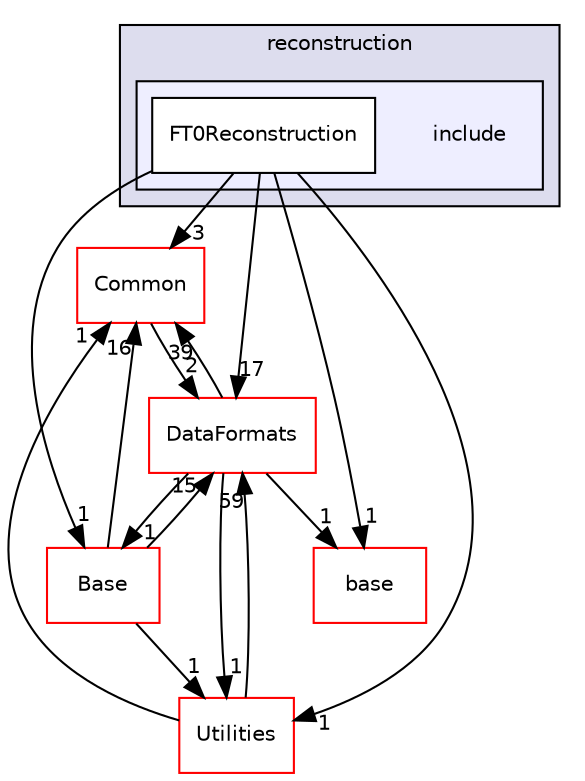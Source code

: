digraph "/home/travis/build/AliceO2Group/AliceO2/Detectors/FIT/FT0/reconstruction/include" {
  bgcolor=transparent;
  compound=true
  node [ fontsize="10", fontname="Helvetica"];
  edge [ labelfontsize="10", labelfontname="Helvetica"];
  subgraph clusterdir_ca639a046a87a9287b3468a6ba2bbef1 {
    graph [ bgcolor="#ddddee", pencolor="black", label="reconstruction" fontname="Helvetica", fontsize="10", URL="dir_ca639a046a87a9287b3468a6ba2bbef1.html"]
  subgraph clusterdir_ee46b747e1abe6c555594e61ae5c8c00 {
    graph [ bgcolor="#eeeeff", pencolor="black", label="" URL="dir_ee46b747e1abe6c555594e61ae5c8c00.html"];
    dir_ee46b747e1abe6c555594e61ae5c8c00 [shape=plaintext label="include"];
    dir_edb12ba46d434384498464753fd13f73 [shape=box label="FT0Reconstruction" color="black" fillcolor="white" style="filled" URL="dir_edb12ba46d434384498464753fd13f73.html"];
  }
  }
  dir_4ab6b4cc6a7edbff49100e9123df213f [shape=box label="Common" color="red" URL="dir_4ab6b4cc6a7edbff49100e9123df213f.html"];
  dir_b05a5fa85f84bfc9013183c9d87f9a36 [shape=box label="Utilities" color="red" URL="dir_b05a5fa85f84bfc9013183c9d87f9a36.html"];
  dir_37c90836491b695b472bf98d1be8336b [shape=box label="Base" color="red" URL="dir_37c90836491b695b472bf98d1be8336b.html"];
  dir_63da1bf9cbb165deb85abc813a5acde9 [shape=box label="base" color="red" URL="dir_63da1bf9cbb165deb85abc813a5acde9.html"];
  dir_2171f7ec022c5423887b07c69b2f5b48 [shape=box label="DataFormats" color="red" URL="dir_2171f7ec022c5423887b07c69b2f5b48.html"];
  dir_edb12ba46d434384498464753fd13f73->dir_4ab6b4cc6a7edbff49100e9123df213f [headlabel="3", labeldistance=1.5 headhref="dir_000479_000035.html"];
  dir_edb12ba46d434384498464753fd13f73->dir_b05a5fa85f84bfc9013183c9d87f9a36 [headlabel="1", labeldistance=1.5 headhref="dir_000479_000620.html"];
  dir_edb12ba46d434384498464753fd13f73->dir_37c90836491b695b472bf98d1be8336b [headlabel="1", labeldistance=1.5 headhref="dir_000479_000285.html"];
  dir_edb12ba46d434384498464753fd13f73->dir_63da1bf9cbb165deb85abc813a5acde9 [headlabel="1", labeldistance=1.5 headhref="dir_000479_000355.html"];
  dir_edb12ba46d434384498464753fd13f73->dir_2171f7ec022c5423887b07c69b2f5b48 [headlabel="17", labeldistance=1.5 headhref="dir_000479_000088.html"];
  dir_4ab6b4cc6a7edbff49100e9123df213f->dir_2171f7ec022c5423887b07c69b2f5b48 [headlabel="2", labeldistance=1.5 headhref="dir_000035_000088.html"];
  dir_b05a5fa85f84bfc9013183c9d87f9a36->dir_4ab6b4cc6a7edbff49100e9123df213f [headlabel="1", labeldistance=1.5 headhref="dir_000620_000035.html"];
  dir_b05a5fa85f84bfc9013183c9d87f9a36->dir_2171f7ec022c5423887b07c69b2f5b48 [headlabel="59", labeldistance=1.5 headhref="dir_000620_000088.html"];
  dir_37c90836491b695b472bf98d1be8336b->dir_4ab6b4cc6a7edbff49100e9123df213f [headlabel="16", labeldistance=1.5 headhref="dir_000285_000035.html"];
  dir_37c90836491b695b472bf98d1be8336b->dir_b05a5fa85f84bfc9013183c9d87f9a36 [headlabel="1", labeldistance=1.5 headhref="dir_000285_000620.html"];
  dir_37c90836491b695b472bf98d1be8336b->dir_2171f7ec022c5423887b07c69b2f5b48 [headlabel="15", labeldistance=1.5 headhref="dir_000285_000088.html"];
  dir_2171f7ec022c5423887b07c69b2f5b48->dir_4ab6b4cc6a7edbff49100e9123df213f [headlabel="39", labeldistance=1.5 headhref="dir_000088_000035.html"];
  dir_2171f7ec022c5423887b07c69b2f5b48->dir_b05a5fa85f84bfc9013183c9d87f9a36 [headlabel="1", labeldistance=1.5 headhref="dir_000088_000620.html"];
  dir_2171f7ec022c5423887b07c69b2f5b48->dir_37c90836491b695b472bf98d1be8336b [headlabel="1", labeldistance=1.5 headhref="dir_000088_000285.html"];
  dir_2171f7ec022c5423887b07c69b2f5b48->dir_63da1bf9cbb165deb85abc813a5acde9 [headlabel="1", labeldistance=1.5 headhref="dir_000088_000355.html"];
}
